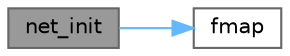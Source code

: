 digraph "net_init"
{
 // LATEX_PDF_SIZE
  bgcolor="transparent";
  edge [fontname=Helvetica,fontsize=10,labelfontname=Helvetica,labelfontsize=10];
  node [fontname=Helvetica,fontsize=10,shape=box,height=0.2,width=0.4];
  rankdir="LR";
  Node1 [id="Node000001",label="net_init",height=0.2,width=0.4,color="gray40", fillcolor="grey60", style="filled", fontcolor="black",tooltip=" "];
  Node1 -> Node2 [id="edge1_Node000001_Node000002",color="steelblue1",style="solid",tooltip=" "];
  Node2 [id="Node000002",label="fmap",height=0.2,width=0.4,color="grey40", fillcolor="white", style="filled",URL="$de/de3/ripple_8h_ae191e193234145f67a5acafe9cd7b6b3.html#ae191e193234145f67a5acafe9cd7b6b3",tooltip=" "];
}
